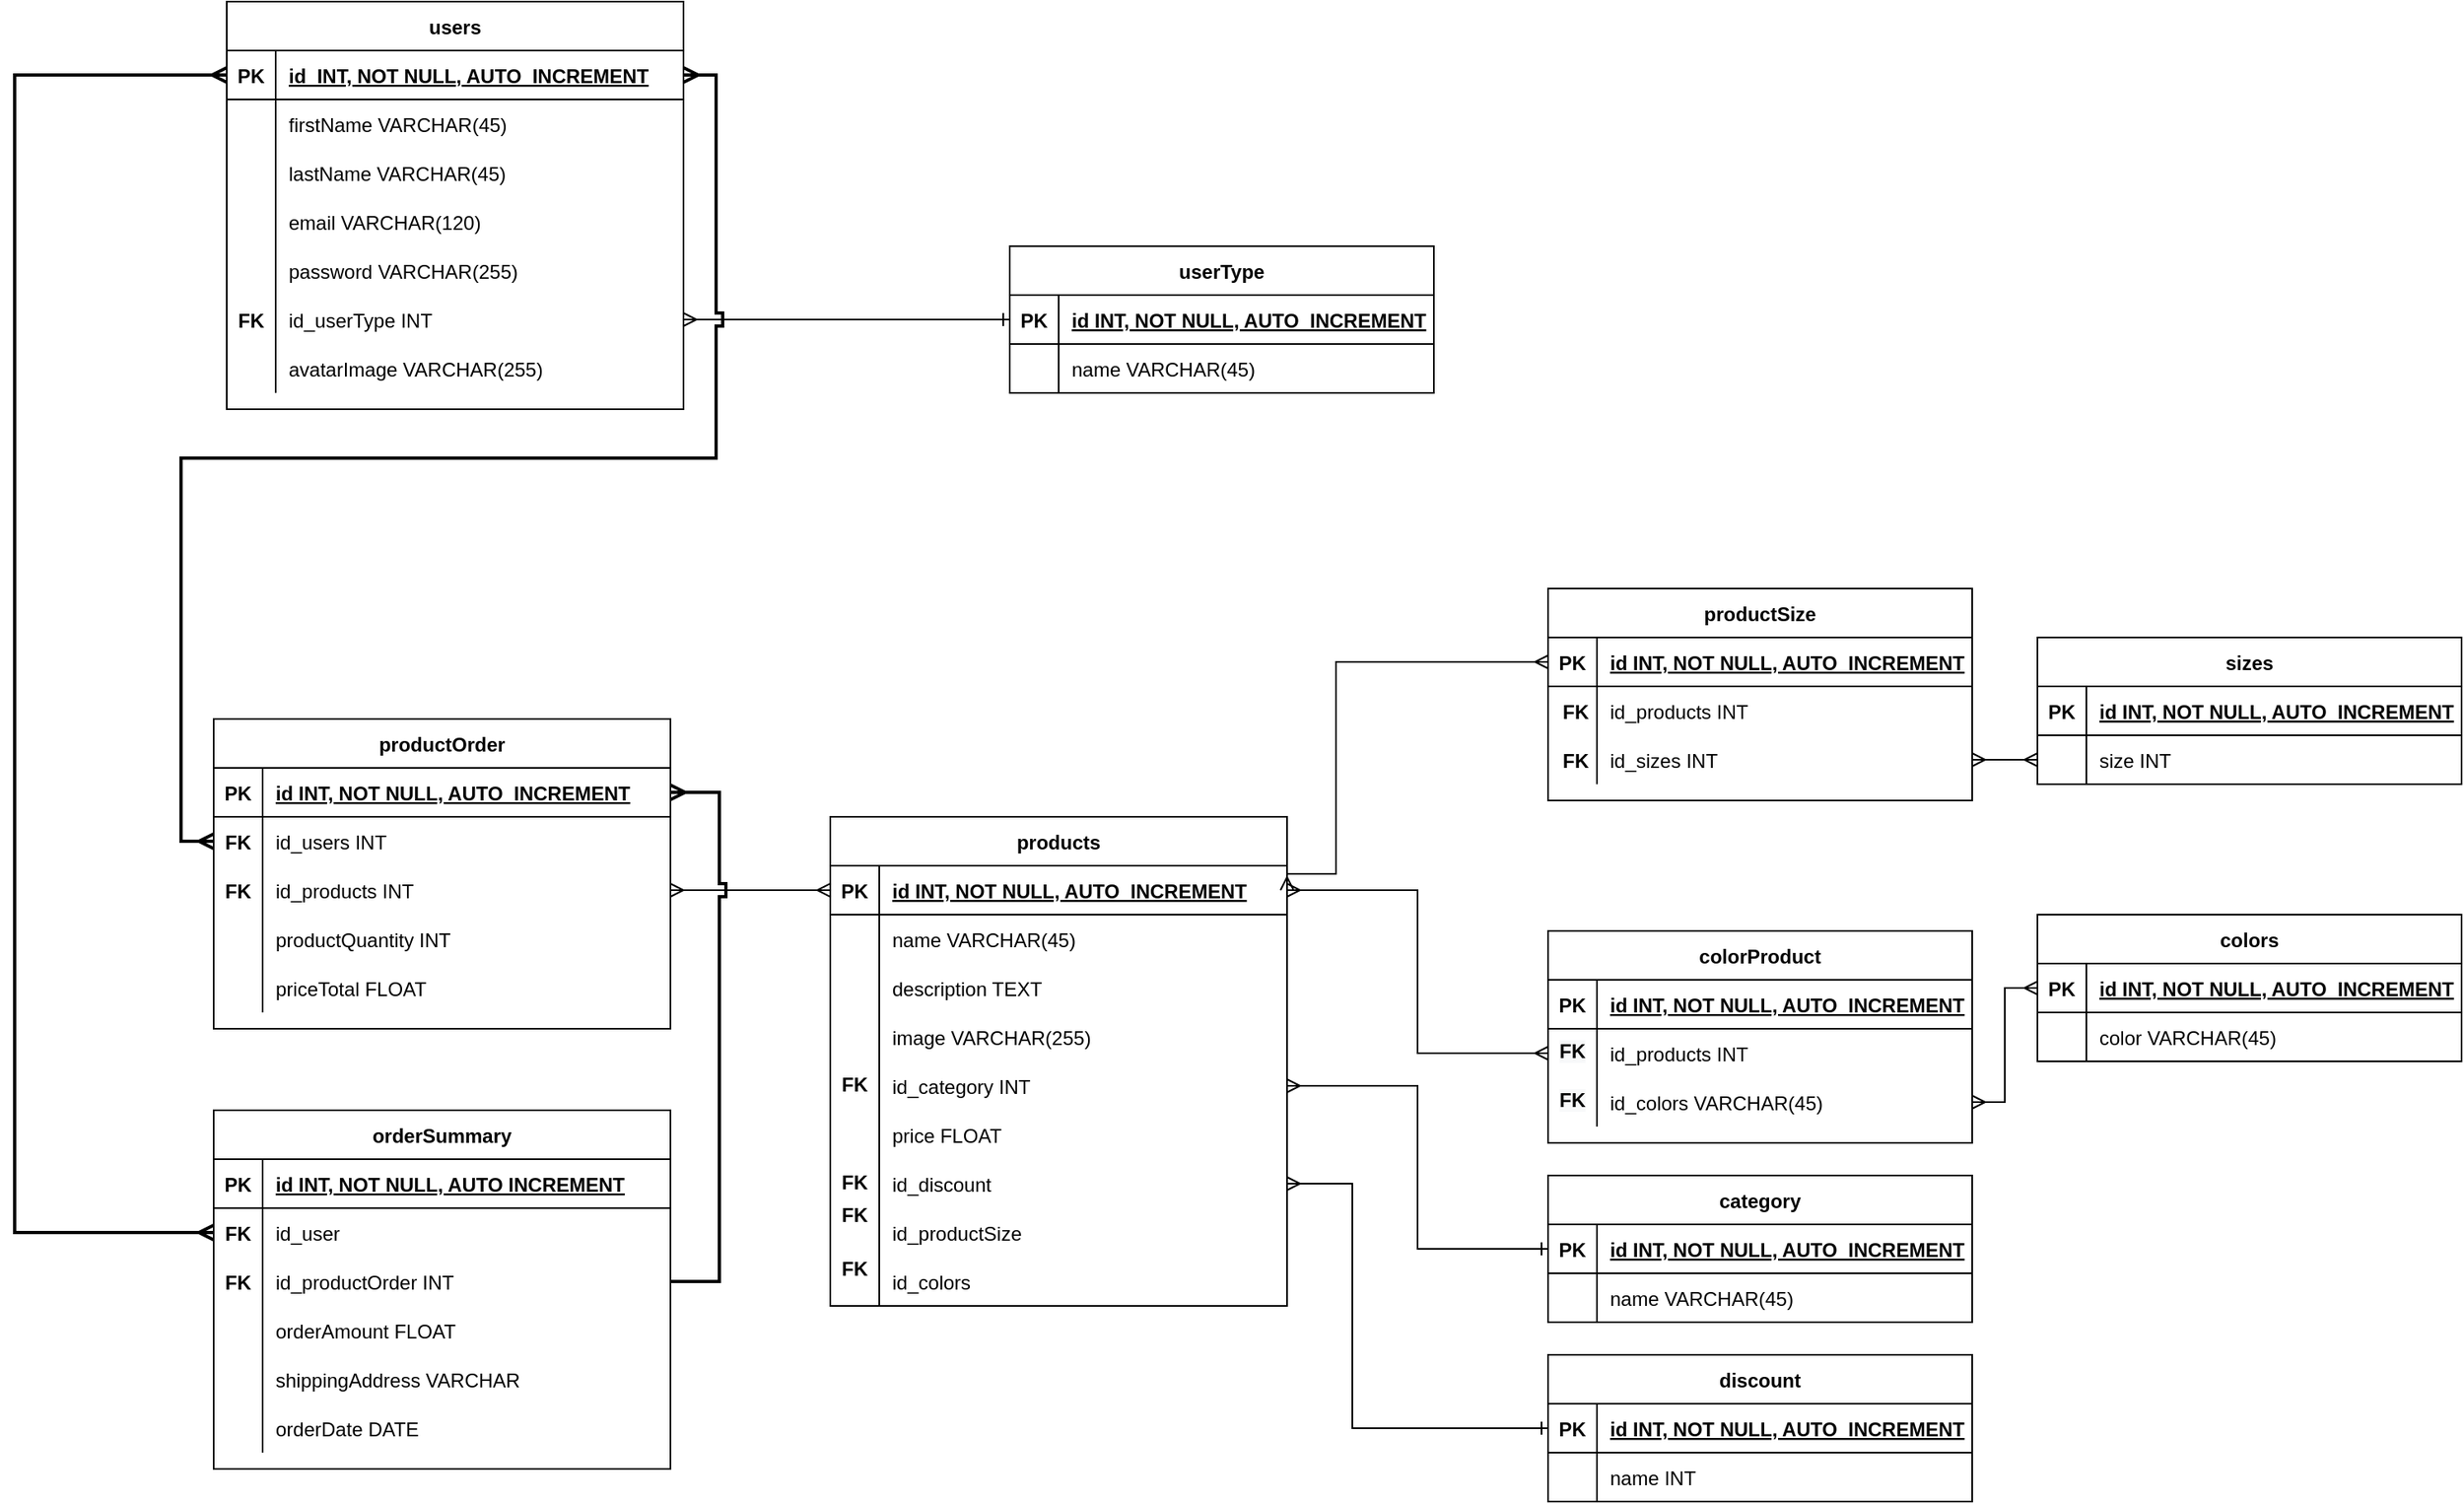 <mxfile version="15.5.4" type="device"><diagram id="cY7aXSb_5yQbTm3znese" name="Page-1"><mxGraphModel dx="1564" dy="942" grid="1" gridSize="10" guides="1" tooltips="1" connect="1" arrows="1" fold="1" page="1" pageScale="1" pageWidth="2336" pageHeight="1654" background="#ffffff" math="0" shadow="0"><root><mxCell id="0"/><mxCell id="1" parent="0"/><mxCell id="VhoHL5yCApYCJRiHl-I4-102" value="userType" style="shape=table;startSize=30;container=1;collapsible=1;childLayout=tableLayout;fixedRows=1;rowLines=0;fontStyle=1;align=center;resizeLast=1;" parent="1" vertex="1"><mxGeometry x="790" y="210" width="260" height="90" as="geometry"/></mxCell><mxCell id="VhoHL5yCApYCJRiHl-I4-103" value="" style="shape=partialRectangle;collapsible=0;dropTarget=0;pointerEvents=0;fillColor=none;top=0;left=0;bottom=1;right=0;points=[[0,0.5],[1,0.5]];portConstraint=eastwest;" parent="VhoHL5yCApYCJRiHl-I4-102" vertex="1"><mxGeometry y="30" width="260" height="30" as="geometry"/></mxCell><mxCell id="VhoHL5yCApYCJRiHl-I4-104" value="PK" style="shape=partialRectangle;connectable=0;fillColor=none;top=0;left=0;bottom=0;right=0;fontStyle=1;overflow=hidden;" parent="VhoHL5yCApYCJRiHl-I4-103" vertex="1"><mxGeometry width="30" height="30" as="geometry"><mxRectangle width="30" height="30" as="alternateBounds"/></mxGeometry></mxCell><mxCell id="VhoHL5yCApYCJRiHl-I4-105" value="id INT, NOT NULL, AUTO_INCREMENT" style="shape=partialRectangle;connectable=0;fillColor=none;top=0;left=0;bottom=0;right=0;align=left;spacingLeft=6;fontStyle=5;overflow=hidden;" parent="VhoHL5yCApYCJRiHl-I4-103" vertex="1"><mxGeometry x="30" width="230" height="30" as="geometry"><mxRectangle width="230" height="30" as="alternateBounds"/></mxGeometry></mxCell><mxCell id="VhoHL5yCApYCJRiHl-I4-106" value="" style="shape=partialRectangle;collapsible=0;dropTarget=0;pointerEvents=0;fillColor=none;top=0;left=0;bottom=0;right=0;points=[[0,0.5],[1,0.5]];portConstraint=eastwest;" parent="VhoHL5yCApYCJRiHl-I4-102" vertex="1"><mxGeometry y="60" width="260" height="30" as="geometry"/></mxCell><mxCell id="VhoHL5yCApYCJRiHl-I4-107" value="" style="shape=partialRectangle;connectable=0;fillColor=none;top=0;left=0;bottom=0;right=0;editable=1;overflow=hidden;" parent="VhoHL5yCApYCJRiHl-I4-106" vertex="1"><mxGeometry width="30" height="30" as="geometry"><mxRectangle width="30" height="30" as="alternateBounds"/></mxGeometry></mxCell><mxCell id="VhoHL5yCApYCJRiHl-I4-108" value="name VARCHAR(45)" style="shape=partialRectangle;connectable=0;fillColor=none;top=0;left=0;bottom=0;right=0;align=left;spacingLeft=6;overflow=hidden;" parent="VhoHL5yCApYCJRiHl-I4-106" vertex="1"><mxGeometry x="30" width="230" height="30" as="geometry"><mxRectangle width="230" height="30" as="alternateBounds"/></mxGeometry></mxCell><mxCell id="VhoHL5yCApYCJRiHl-I4-136" value="" style="group" parent="1" vertex="1" connectable="0"><mxGeometry x="310" y="60" width="280" height="250" as="geometry"/></mxCell><mxCell id="VhoHL5yCApYCJRiHl-I4-40" value="users" style="shape=table;startSize=30;container=1;collapsible=1;childLayout=tableLayout;fixedRows=1;rowLines=0;fontStyle=1;align=center;resizeLast=1;" parent="VhoHL5yCApYCJRiHl-I4-136" vertex="1"><mxGeometry width="280" height="250" as="geometry"/></mxCell><mxCell id="VhoHL5yCApYCJRiHl-I4-41" value="" style="shape=partialRectangle;collapsible=0;dropTarget=0;pointerEvents=0;fillColor=none;top=0;left=0;bottom=1;right=0;points=[[0,0.5],[1,0.5]];portConstraint=eastwest;" parent="VhoHL5yCApYCJRiHl-I4-40" vertex="1"><mxGeometry y="30" width="280" height="30" as="geometry"/></mxCell><mxCell id="VhoHL5yCApYCJRiHl-I4-42" value="PK" style="shape=partialRectangle;connectable=0;fillColor=none;top=0;left=0;bottom=0;right=0;fontStyle=1;overflow=hidden;" parent="VhoHL5yCApYCJRiHl-I4-41" vertex="1"><mxGeometry width="30" height="30" as="geometry"><mxRectangle width="30" height="30" as="alternateBounds"/></mxGeometry></mxCell><mxCell id="VhoHL5yCApYCJRiHl-I4-43" value="id_INT, NOT NULL, AUTO_INCREMENT" style="shape=partialRectangle;connectable=0;fillColor=none;top=0;left=0;bottom=0;right=0;align=left;spacingLeft=6;fontStyle=5;overflow=hidden;" parent="VhoHL5yCApYCJRiHl-I4-41" vertex="1"><mxGeometry x="30" width="250" height="30" as="geometry"><mxRectangle width="250" height="30" as="alternateBounds"/></mxGeometry></mxCell><mxCell id="VhoHL5yCApYCJRiHl-I4-44" value="" style="shape=partialRectangle;collapsible=0;dropTarget=0;pointerEvents=0;fillColor=none;top=0;left=0;bottom=0;right=0;points=[[0,0.5],[1,0.5]];portConstraint=eastwest;" parent="VhoHL5yCApYCJRiHl-I4-40" vertex="1"><mxGeometry y="60" width="280" height="30" as="geometry"/></mxCell><mxCell id="VhoHL5yCApYCJRiHl-I4-45" value="" style="shape=partialRectangle;connectable=0;fillColor=none;top=0;left=0;bottom=0;right=0;editable=1;overflow=hidden;" parent="VhoHL5yCApYCJRiHl-I4-44" vertex="1"><mxGeometry width="30" height="30" as="geometry"><mxRectangle width="30" height="30" as="alternateBounds"/></mxGeometry></mxCell><mxCell id="VhoHL5yCApYCJRiHl-I4-46" value="firstName VARCHAR(45)" style="shape=partialRectangle;connectable=0;fillColor=none;top=0;left=0;bottom=0;right=0;align=left;spacingLeft=6;overflow=hidden;" parent="VhoHL5yCApYCJRiHl-I4-44" vertex="1"><mxGeometry x="30" width="250" height="30" as="geometry"><mxRectangle width="250" height="30" as="alternateBounds"/></mxGeometry></mxCell><mxCell id="VhoHL5yCApYCJRiHl-I4-47" value="" style="shape=partialRectangle;collapsible=0;dropTarget=0;pointerEvents=0;fillColor=none;top=0;left=0;bottom=0;right=0;points=[[0,0.5],[1,0.5]];portConstraint=eastwest;" parent="VhoHL5yCApYCJRiHl-I4-40" vertex="1"><mxGeometry y="90" width="280" height="30" as="geometry"/></mxCell><mxCell id="VhoHL5yCApYCJRiHl-I4-48" value="" style="shape=partialRectangle;connectable=0;fillColor=none;top=0;left=0;bottom=0;right=0;editable=1;overflow=hidden;" parent="VhoHL5yCApYCJRiHl-I4-47" vertex="1"><mxGeometry width="30" height="30" as="geometry"><mxRectangle width="30" height="30" as="alternateBounds"/></mxGeometry></mxCell><mxCell id="VhoHL5yCApYCJRiHl-I4-49" value="lastName VARCHAR(45)" style="shape=partialRectangle;connectable=0;fillColor=none;top=0;left=0;bottom=0;right=0;align=left;spacingLeft=6;overflow=hidden;" parent="VhoHL5yCApYCJRiHl-I4-47" vertex="1"><mxGeometry x="30" width="250" height="30" as="geometry"><mxRectangle width="250" height="30" as="alternateBounds"/></mxGeometry></mxCell><mxCell id="VhoHL5yCApYCJRiHl-I4-50" value="" style="shape=partialRectangle;collapsible=0;dropTarget=0;pointerEvents=0;fillColor=none;top=0;left=0;bottom=0;right=0;points=[[0,0.5],[1,0.5]];portConstraint=eastwest;" parent="VhoHL5yCApYCJRiHl-I4-40" vertex="1"><mxGeometry y="120" width="280" height="30" as="geometry"/></mxCell><mxCell id="VhoHL5yCApYCJRiHl-I4-51" value="" style="shape=partialRectangle;connectable=0;fillColor=none;top=0;left=0;bottom=0;right=0;editable=1;overflow=hidden;" parent="VhoHL5yCApYCJRiHl-I4-50" vertex="1"><mxGeometry width="30" height="30" as="geometry"><mxRectangle width="30" height="30" as="alternateBounds"/></mxGeometry></mxCell><mxCell id="VhoHL5yCApYCJRiHl-I4-52" value="email VARCHAR(120)" style="shape=partialRectangle;connectable=0;fillColor=none;top=0;left=0;bottom=0;right=0;align=left;spacingLeft=6;overflow=hidden;" parent="VhoHL5yCApYCJRiHl-I4-50" vertex="1"><mxGeometry x="30" width="250" height="30" as="geometry"><mxRectangle width="250" height="30" as="alternateBounds"/></mxGeometry></mxCell><mxCell id="VhoHL5yCApYCJRiHl-I4-53" value="" style="shape=partialRectangle;collapsible=0;dropTarget=0;pointerEvents=0;fillColor=none;top=0;left=0;bottom=0;right=0;points=[[0,0.5],[1,0.5]];portConstraint=eastwest;" parent="VhoHL5yCApYCJRiHl-I4-40" vertex="1"><mxGeometry y="150" width="280" height="30" as="geometry"/></mxCell><mxCell id="VhoHL5yCApYCJRiHl-I4-54" value="" style="shape=partialRectangle;connectable=0;fillColor=none;top=0;left=0;bottom=0;right=0;editable=1;overflow=hidden;" parent="VhoHL5yCApYCJRiHl-I4-53" vertex="1"><mxGeometry width="30" height="30" as="geometry"><mxRectangle width="30" height="30" as="alternateBounds"/></mxGeometry></mxCell><mxCell id="VhoHL5yCApYCJRiHl-I4-55" value="password VARCHAR(255)" style="shape=partialRectangle;connectable=0;fillColor=none;top=0;left=0;bottom=0;right=0;align=left;spacingLeft=6;overflow=hidden;" parent="VhoHL5yCApYCJRiHl-I4-53" vertex="1"><mxGeometry x="30" width="250" height="30" as="geometry"><mxRectangle width="250" height="30" as="alternateBounds"/></mxGeometry></mxCell><mxCell id="VhoHL5yCApYCJRiHl-I4-72" value="" style="shape=partialRectangle;collapsible=0;dropTarget=0;pointerEvents=0;fillColor=none;top=0;left=0;bottom=0;right=0;points=[[0,0.5],[1,0.5]];portConstraint=eastwest;" parent="VhoHL5yCApYCJRiHl-I4-40" vertex="1"><mxGeometry y="180" width="280" height="30" as="geometry"/></mxCell><mxCell id="VhoHL5yCApYCJRiHl-I4-73" value="" style="shape=partialRectangle;connectable=0;fillColor=none;top=0;left=0;bottom=0;right=0;editable=1;overflow=hidden;" parent="VhoHL5yCApYCJRiHl-I4-72" vertex="1"><mxGeometry width="30" height="30" as="geometry"><mxRectangle width="30" height="30" as="alternateBounds"/></mxGeometry></mxCell><mxCell id="VhoHL5yCApYCJRiHl-I4-74" value="id_userType INT" style="shape=partialRectangle;connectable=0;fillColor=none;top=0;left=0;bottom=0;right=0;align=left;spacingLeft=6;overflow=hidden;" parent="VhoHL5yCApYCJRiHl-I4-72" vertex="1"><mxGeometry x="30" width="250" height="30" as="geometry"><mxRectangle width="250" height="30" as="alternateBounds"/></mxGeometry></mxCell><mxCell id="VhoHL5yCApYCJRiHl-I4-75" value="" style="shape=partialRectangle;collapsible=0;dropTarget=0;pointerEvents=0;fillColor=none;top=0;left=0;bottom=0;right=0;points=[[0,0.5],[1,0.5]];portConstraint=eastwest;" parent="VhoHL5yCApYCJRiHl-I4-40" vertex="1"><mxGeometry y="210" width="280" height="30" as="geometry"/></mxCell><mxCell id="VhoHL5yCApYCJRiHl-I4-76" value="" style="shape=partialRectangle;connectable=0;fillColor=none;top=0;left=0;bottom=0;right=0;editable=1;overflow=hidden;" parent="VhoHL5yCApYCJRiHl-I4-75" vertex="1"><mxGeometry width="30" height="30" as="geometry"><mxRectangle width="30" height="30" as="alternateBounds"/></mxGeometry></mxCell><mxCell id="VhoHL5yCApYCJRiHl-I4-77" value="avatarImage VARCHAR(255)" style="shape=partialRectangle;connectable=0;fillColor=none;top=0;left=0;bottom=0;right=0;align=left;spacingLeft=6;overflow=hidden;" parent="VhoHL5yCApYCJRiHl-I4-75" vertex="1"><mxGeometry x="30" width="250" height="30" as="geometry"><mxRectangle width="250" height="30" as="alternateBounds"/></mxGeometry></mxCell><mxCell id="VhoHL5yCApYCJRiHl-I4-78" value="FK" style="shape=partialRectangle;connectable=0;fillColor=none;top=0;left=0;bottom=0;right=0;fontStyle=1;overflow=hidden;" parent="VhoHL5yCApYCJRiHl-I4-136" vertex="1"><mxGeometry y="180" width="30" height="30" as="geometry"/></mxCell><mxCell id="VhoHL5yCApYCJRiHl-I4-137" style="edgeStyle=orthogonalEdgeStyle;rounded=0;orthogonalLoop=1;jettySize=auto;html=1;exitX=1;exitY=0.5;exitDx=0;exitDy=0;entryX=0;entryY=0.5;entryDx=0;entryDy=0;startArrow=ERmany;startFill=0;endArrow=ERone;endFill=0;" parent="1" source="VhoHL5yCApYCJRiHl-I4-72" target="VhoHL5yCApYCJRiHl-I4-103" edge="1"><mxGeometry relative="1" as="geometry"/></mxCell><mxCell id="80uy1ANE6mYMg-w8ug7r-9" value="colors" style="shape=table;startSize=30;container=1;collapsible=1;childLayout=tableLayout;fixedRows=1;rowLines=0;fontStyle=1;align=center;resizeLast=1;" parent="1" vertex="1"><mxGeometry x="1420" y="620" width="260" height="90" as="geometry"/></mxCell><mxCell id="80uy1ANE6mYMg-w8ug7r-10" value="" style="shape=partialRectangle;collapsible=0;dropTarget=0;pointerEvents=0;fillColor=none;top=0;left=0;bottom=1;right=0;points=[[0,0.5],[1,0.5]];portConstraint=eastwest;" parent="80uy1ANE6mYMg-w8ug7r-9" vertex="1"><mxGeometry y="30" width="260" height="30" as="geometry"/></mxCell><mxCell id="80uy1ANE6mYMg-w8ug7r-11" value="PK" style="shape=partialRectangle;connectable=0;fillColor=none;top=0;left=0;bottom=0;right=0;fontStyle=1;overflow=hidden;" parent="80uy1ANE6mYMg-w8ug7r-10" vertex="1"><mxGeometry width="30" height="30" as="geometry"><mxRectangle width="30" height="30" as="alternateBounds"/></mxGeometry></mxCell><mxCell id="80uy1ANE6mYMg-w8ug7r-12" value="id INT, NOT NULL, AUTO_INCREMENT" style="shape=partialRectangle;connectable=0;fillColor=none;top=0;left=0;bottom=0;right=0;align=left;spacingLeft=6;fontStyle=5;overflow=hidden;" parent="80uy1ANE6mYMg-w8ug7r-10" vertex="1"><mxGeometry x="30" width="230" height="30" as="geometry"><mxRectangle width="230" height="30" as="alternateBounds"/></mxGeometry></mxCell><mxCell id="80uy1ANE6mYMg-w8ug7r-13" value="" style="shape=partialRectangle;collapsible=0;dropTarget=0;pointerEvents=0;fillColor=none;top=0;left=0;bottom=0;right=0;points=[[0,0.5],[1,0.5]];portConstraint=eastwest;" parent="80uy1ANE6mYMg-w8ug7r-9" vertex="1"><mxGeometry y="60" width="260" height="30" as="geometry"/></mxCell><mxCell id="80uy1ANE6mYMg-w8ug7r-14" value="" style="shape=partialRectangle;connectable=0;fillColor=none;top=0;left=0;bottom=0;right=0;editable=1;overflow=hidden;" parent="80uy1ANE6mYMg-w8ug7r-13" vertex="1"><mxGeometry width="30" height="30" as="geometry"><mxRectangle width="30" height="30" as="alternateBounds"/></mxGeometry></mxCell><mxCell id="80uy1ANE6mYMg-w8ug7r-15" value="color VARCHAR(45)" style="shape=partialRectangle;connectable=0;fillColor=none;top=0;left=0;bottom=0;right=0;align=left;spacingLeft=6;overflow=hidden;" parent="80uy1ANE6mYMg-w8ug7r-13" vertex="1"><mxGeometry x="30" width="230" height="30" as="geometry"><mxRectangle width="230" height="30" as="alternateBounds"/></mxGeometry></mxCell><mxCell id="80uy1ANE6mYMg-w8ug7r-21" style="edgeStyle=orthogonalEdgeStyle;rounded=0;orthogonalLoop=1;jettySize=auto;html=1;exitX=1;exitY=0.5;exitDx=0;exitDy=0;entryX=0;entryY=0.5;entryDx=0;entryDy=0;startArrow=ERmany;startFill=0;endArrow=ERmany;endFill=0;" parent="1" source="VhoHL5yCApYCJRiHl-I4-80" target="80uy1ANE6mYMg-w8ug7r-5" edge="1"><mxGeometry relative="1" as="geometry"/></mxCell><mxCell id="80uy1ANE6mYMg-w8ug7r-42" value="sizes" style="shape=table;startSize=30;container=1;collapsible=1;childLayout=tableLayout;fixedRows=1;rowLines=0;fontStyle=1;align=center;resizeLast=1;" parent="1" vertex="1"><mxGeometry x="1420" y="450" width="260" height="90" as="geometry"/></mxCell><mxCell id="80uy1ANE6mYMg-w8ug7r-43" value="" style="shape=partialRectangle;collapsible=0;dropTarget=0;pointerEvents=0;fillColor=none;top=0;left=0;bottom=1;right=0;points=[[0,0.5],[1,0.5]];portConstraint=eastwest;" parent="80uy1ANE6mYMg-w8ug7r-42" vertex="1"><mxGeometry y="30" width="260" height="30" as="geometry"/></mxCell><mxCell id="80uy1ANE6mYMg-w8ug7r-44" value="PK" style="shape=partialRectangle;connectable=0;fillColor=none;top=0;left=0;bottom=0;right=0;fontStyle=1;overflow=hidden;" parent="80uy1ANE6mYMg-w8ug7r-43" vertex="1"><mxGeometry width="30" height="30" as="geometry"><mxRectangle width="30" height="30" as="alternateBounds"/></mxGeometry></mxCell><mxCell id="80uy1ANE6mYMg-w8ug7r-45" value="id INT, NOT NULL, AUTO_INCREMENT" style="shape=partialRectangle;connectable=0;fillColor=none;top=0;left=0;bottom=0;right=0;align=left;spacingLeft=6;fontStyle=5;overflow=hidden;" parent="80uy1ANE6mYMg-w8ug7r-43" vertex="1"><mxGeometry x="30" width="230" height="30" as="geometry"><mxRectangle width="230" height="30" as="alternateBounds"/></mxGeometry></mxCell><mxCell id="80uy1ANE6mYMg-w8ug7r-46" value="" style="shape=partialRectangle;collapsible=0;dropTarget=0;pointerEvents=0;fillColor=none;top=0;left=0;bottom=0;right=0;points=[[0,0.5],[1,0.5]];portConstraint=eastwest;" parent="80uy1ANE6mYMg-w8ug7r-42" vertex="1"><mxGeometry y="60" width="260" height="30" as="geometry"/></mxCell><mxCell id="80uy1ANE6mYMg-w8ug7r-47" value="" style="shape=partialRectangle;connectable=0;fillColor=none;top=0;left=0;bottom=0;right=0;editable=1;overflow=hidden;" parent="80uy1ANE6mYMg-w8ug7r-46" vertex="1"><mxGeometry width="30" height="30" as="geometry"><mxRectangle width="30" height="30" as="alternateBounds"/></mxGeometry></mxCell><mxCell id="80uy1ANE6mYMg-w8ug7r-48" value="size INT" style="shape=partialRectangle;connectable=0;fillColor=none;top=0;left=0;bottom=0;right=0;align=left;spacingLeft=6;overflow=hidden;" parent="80uy1ANE6mYMg-w8ug7r-46" vertex="1"><mxGeometry x="30" width="230" height="30" as="geometry"><mxRectangle width="230" height="30" as="alternateBounds"/></mxGeometry></mxCell><mxCell id="80uy1ANE6mYMg-w8ug7r-49" style="edgeStyle=orthogonalEdgeStyle;rounded=0;orthogonalLoop=1;jettySize=auto;html=1;entryX=0;entryY=0.5;entryDx=0;entryDy=0;startArrow=ERmany;startFill=0;endArrow=ERmany;endFill=0;exitX=1;exitY=0.5;exitDx=0;exitDy=0;jumpStyle=none;" parent="1" source="VhoHL5yCApYCJRiHl-I4-80" target="80uy1ANE6mYMg-w8ug7r-33" edge="1"><mxGeometry relative="1" as="geometry"><mxPoint x="940" y="705" as="sourcePoint"/><Array as="points"><mxPoint x="990" y="595"/><mxPoint x="990" y="465"/></Array></mxGeometry></mxCell><mxCell id="80uy1ANE6mYMg-w8ug7r-54" style="edgeStyle=orthogonalEdgeStyle;rounded=0;orthogonalLoop=1;jettySize=auto;html=1;exitX=0;exitY=0.5;exitDx=0;exitDy=0;startArrow=ERmany;startFill=0;endArrow=ERmany;endFill=0;" parent="1" source="80uy1ANE6mYMg-w8ug7r-10" target="80uy1ANE6mYMg-w8ug7r-50" edge="1"><mxGeometry relative="1" as="geometry"><mxPoint x="250" y="905" as="targetPoint"/></mxGeometry></mxCell><mxCell id="80uy1ANE6mYMg-w8ug7r-59" style="edgeStyle=orthogonalEdgeStyle;rounded=0;orthogonalLoop=1;jettySize=auto;html=1;exitX=0;exitY=0.5;exitDx=0;exitDy=0;startArrow=ERmany;startFill=0;endArrow=ERmany;endFill=0;" parent="1" source="80uy1ANE6mYMg-w8ug7r-46" target="80uy1ANE6mYMg-w8ug7r-55" edge="1"><mxGeometry relative="1" as="geometry"/></mxCell><mxCell id="80uy1ANE6mYMg-w8ug7r-60" style="edgeStyle=orthogonalEdgeStyle;rounded=0;orthogonalLoop=1;jettySize=auto;html=1;exitX=1;exitY=0.5;exitDx=0;exitDy=0;startArrow=ERmany;startFill=0;endArrow=ERmany;endFill=0;entryX=0;entryY=0.5;entryDx=0;entryDy=0;jumpStyle=sharp;strokeWidth=2;" parent="1" source="VhoHL5yCApYCJRiHl-I4-41" target="VhoHL5yCApYCJRiHl-I4-236" edge="1"><mxGeometry relative="1" as="geometry"/></mxCell><mxCell id="80uy1ANE6mYMg-w8ug7r-61" style="edgeStyle=orthogonalEdgeStyle;rounded=0;orthogonalLoop=1;jettySize=auto;html=1;exitX=1;exitY=0.5;exitDx=0;exitDy=0;entryX=0;entryY=0.5;entryDx=0;entryDy=0;startArrow=ERmany;startFill=0;endArrow=ERmany;endFill=0;" parent="1" source="VhoHL5yCApYCJRiHl-I4-239" target="VhoHL5yCApYCJRiHl-I4-80" edge="1"><mxGeometry relative="1" as="geometry"/></mxCell><mxCell id="80uy1ANE6mYMg-w8ug7r-22" value="" style="group" parent="1" vertex="1" connectable="0"><mxGeometry x="1120" y="720" width="270" height="260" as="geometry"/></mxCell><mxCell id="VhoHL5yCApYCJRiHl-I4-127" value="discount" style="shape=table;startSize=30;container=1;collapsible=1;childLayout=tableLayout;fixedRows=1;rowLines=0;fontStyle=1;align=center;resizeLast=1;" parent="80uy1ANE6mYMg-w8ug7r-22" vertex="1"><mxGeometry y="170" width="260" height="90" as="geometry"/></mxCell><mxCell id="VhoHL5yCApYCJRiHl-I4-128" value="" style="shape=partialRectangle;collapsible=0;dropTarget=0;pointerEvents=0;fillColor=none;top=0;left=0;bottom=1;right=0;points=[[0,0.5],[1,0.5]];portConstraint=eastwest;" parent="VhoHL5yCApYCJRiHl-I4-127" vertex="1"><mxGeometry y="30" width="260" height="30" as="geometry"/></mxCell><mxCell id="VhoHL5yCApYCJRiHl-I4-129" value="PK" style="shape=partialRectangle;connectable=0;fillColor=none;top=0;left=0;bottom=0;right=0;fontStyle=1;overflow=hidden;" parent="VhoHL5yCApYCJRiHl-I4-128" vertex="1"><mxGeometry width="30" height="30" as="geometry"><mxRectangle width="30" height="30" as="alternateBounds"/></mxGeometry></mxCell><mxCell id="VhoHL5yCApYCJRiHl-I4-130" value="id INT, NOT NULL, AUTO_INCREMENT" style="shape=partialRectangle;connectable=0;fillColor=none;top=0;left=0;bottom=0;right=0;align=left;spacingLeft=6;fontStyle=5;overflow=hidden;" parent="VhoHL5yCApYCJRiHl-I4-128" vertex="1"><mxGeometry x="30" width="230" height="30" as="geometry"><mxRectangle width="230" height="30" as="alternateBounds"/></mxGeometry></mxCell><mxCell id="VhoHL5yCApYCJRiHl-I4-131" value="" style="shape=partialRectangle;collapsible=0;dropTarget=0;pointerEvents=0;fillColor=none;top=0;left=0;bottom=0;right=0;points=[[0,0.5],[1,0.5]];portConstraint=eastwest;" parent="VhoHL5yCApYCJRiHl-I4-127" vertex="1"><mxGeometry y="60" width="260" height="30" as="geometry"/></mxCell><mxCell id="VhoHL5yCApYCJRiHl-I4-132" value="" style="shape=partialRectangle;connectable=0;fillColor=none;top=0;left=0;bottom=0;right=0;editable=1;overflow=hidden;" parent="VhoHL5yCApYCJRiHl-I4-131" vertex="1"><mxGeometry width="30" height="30" as="geometry"><mxRectangle width="30" height="30" as="alternateBounds"/></mxGeometry></mxCell><mxCell id="VhoHL5yCApYCJRiHl-I4-133" value="name INT" style="shape=partialRectangle;connectable=0;fillColor=none;top=0;left=0;bottom=0;right=0;align=left;spacingLeft=6;overflow=hidden;" parent="VhoHL5yCApYCJRiHl-I4-131" vertex="1"><mxGeometry x="30" width="230" height="30" as="geometry"><mxRectangle width="230" height="30" as="alternateBounds"/></mxGeometry></mxCell><mxCell id="VhoHL5yCApYCJRiHl-I4-146" style="edgeStyle=orthogonalEdgeStyle;rounded=0;orthogonalLoop=1;jettySize=auto;html=1;exitX=1;exitY=0.5;exitDx=0;exitDy=0;entryX=0;entryY=0.5;entryDx=0;entryDy=0;startArrow=ERmany;startFill=0;endArrow=ERone;endFill=0;" parent="1" source="VhoHL5yCApYCJRiHl-I4-124" target="VhoHL5yCApYCJRiHl-I4-127" edge="1"><mxGeometry x="910" y="1300" as="geometry"><Array as="points"><mxPoint x="1000" y="785"/><mxPoint x="1000" y="935"/></Array></mxGeometry></mxCell><mxCell id="VhoHL5yCApYCJRiHl-I4-145" style="edgeStyle=orthogonalEdgeStyle;rounded=0;orthogonalLoop=1;jettySize=auto;html=1;exitX=1;exitY=0.5;exitDx=0;exitDy=0;entryX=0;entryY=0.5;entryDx=0;entryDy=0;startArrow=ERmany;startFill=0;endArrow=ERone;endFill=0;" parent="1" source="VhoHL5yCApYCJRiHl-I4-92" target="VhoHL5yCApYCJRiHl-I4-139" edge="1"><mxGeometry x="910" y="1300" as="geometry"/></mxCell><mxCell id="VhoHL5yCApYCJRiHl-I4-138" value="category" style="shape=table;startSize=30;container=1;collapsible=1;childLayout=tableLayout;fixedRows=1;rowLines=0;fontStyle=1;align=center;resizeLast=1;" parent="1" vertex="1"><mxGeometry x="1120" y="780" width="260" height="90" as="geometry"/></mxCell><mxCell id="VhoHL5yCApYCJRiHl-I4-139" value="" style="shape=partialRectangle;collapsible=0;dropTarget=0;pointerEvents=0;fillColor=none;top=0;left=0;bottom=1;right=0;points=[[0,0.5],[1,0.5]];portConstraint=eastwest;" parent="VhoHL5yCApYCJRiHl-I4-138" vertex="1"><mxGeometry y="30" width="260" height="30" as="geometry"/></mxCell><mxCell id="VhoHL5yCApYCJRiHl-I4-140" value="PK" style="shape=partialRectangle;connectable=0;fillColor=none;top=0;left=0;bottom=0;right=0;fontStyle=1;overflow=hidden;" parent="VhoHL5yCApYCJRiHl-I4-139" vertex="1"><mxGeometry width="30" height="30" as="geometry"><mxRectangle width="30" height="30" as="alternateBounds"/></mxGeometry></mxCell><mxCell id="VhoHL5yCApYCJRiHl-I4-141" value="id INT, NOT NULL, AUTO_INCREMENT" style="shape=partialRectangle;connectable=0;fillColor=none;top=0;left=0;bottom=0;right=0;align=left;spacingLeft=6;fontStyle=5;overflow=hidden;" parent="VhoHL5yCApYCJRiHl-I4-139" vertex="1"><mxGeometry x="30" width="230" height="30" as="geometry"><mxRectangle width="230" height="30" as="alternateBounds"/></mxGeometry></mxCell><mxCell id="VhoHL5yCApYCJRiHl-I4-142" value="" style="shape=partialRectangle;collapsible=0;dropTarget=0;pointerEvents=0;fillColor=none;top=0;left=0;bottom=0;right=0;points=[[0,0.5],[1,0.5]];portConstraint=eastwest;" parent="VhoHL5yCApYCJRiHl-I4-138" vertex="1"><mxGeometry y="60" width="260" height="30" as="geometry"/></mxCell><mxCell id="VhoHL5yCApYCJRiHl-I4-143" value="" style="shape=partialRectangle;connectable=0;fillColor=none;top=0;left=0;bottom=0;right=0;editable=1;overflow=hidden;" parent="VhoHL5yCApYCJRiHl-I4-142" vertex="1"><mxGeometry width="30" height="30" as="geometry"><mxRectangle width="30" height="30" as="alternateBounds"/></mxGeometry></mxCell><mxCell id="VhoHL5yCApYCJRiHl-I4-144" value="name VARCHAR(45)" style="shape=partialRectangle;connectable=0;fillColor=none;top=0;left=0;bottom=0;right=0;align=left;spacingLeft=6;overflow=hidden;" parent="VhoHL5yCApYCJRiHl-I4-142" vertex="1"><mxGeometry x="30" width="230" height="30" as="geometry"><mxRectangle width="230" height="30" as="alternateBounds"/></mxGeometry></mxCell><mxCell id="pirvJurNe7gr7GVROgaf-6" value="" style="group" parent="1" vertex="1" connectable="0"><mxGeometry x="1120" y="630" width="260" height="130" as="geometry"/></mxCell><mxCell id="pirvJurNe7gr7GVROgaf-1" value="&lt;span style=&quot;color: rgb(0 , 0 , 0) ; font-family: &amp;#34;helvetica&amp;#34; ; font-size: 12px ; font-style: normal ; font-weight: 700 ; letter-spacing: normal ; text-indent: 0px ; text-transform: none ; word-spacing: 0px ; background-color: rgb(248 , 249 , 250) ; display: inline ; float: none&quot;&gt;FK&lt;/span&gt;" style="text;whiteSpace=wrap;html=1;align=center;" parent="pirvJurNe7gr7GVROgaf-6" vertex="1"><mxGeometry y="60" width="30" height="30" as="geometry"/></mxCell><mxCell id="pirvJurNe7gr7GVROgaf-5" value="" style="group" parent="pirvJurNe7gr7GVROgaf-6" vertex="1" connectable="0"><mxGeometry width="260" height="130" as="geometry"/></mxCell><mxCell id="80uy1ANE6mYMg-w8ug7r-1" value="colorProduct" style="shape=table;startSize=30;container=1;collapsible=1;childLayout=tableLayout;fixedRows=1;rowLines=0;fontStyle=1;align=center;resizeLast=1;" parent="pirvJurNe7gr7GVROgaf-5" vertex="1"><mxGeometry width="260" height="130" as="geometry"/></mxCell><mxCell id="80uy1ANE6mYMg-w8ug7r-2" value="" style="shape=partialRectangle;collapsible=0;dropTarget=0;pointerEvents=0;fillColor=none;top=0;left=0;bottom=1;right=0;points=[[0,0.5],[1,0.5]];portConstraint=eastwest;" parent="80uy1ANE6mYMg-w8ug7r-1" vertex="1"><mxGeometry y="30" width="260" height="30" as="geometry"/></mxCell><mxCell id="80uy1ANE6mYMg-w8ug7r-3" value="PK" style="shape=partialRectangle;connectable=0;fillColor=none;top=0;left=0;bottom=0;right=0;fontStyle=1;overflow=hidden;" parent="80uy1ANE6mYMg-w8ug7r-2" vertex="1"><mxGeometry width="30" height="30" as="geometry"><mxRectangle width="30" height="30" as="alternateBounds"/></mxGeometry></mxCell><mxCell id="80uy1ANE6mYMg-w8ug7r-4" value="id INT, NOT NULL, AUTO_INCREMENT" style="shape=partialRectangle;connectable=0;fillColor=none;top=0;left=0;bottom=0;right=0;align=left;spacingLeft=6;fontStyle=5;overflow=hidden;" parent="80uy1ANE6mYMg-w8ug7r-2" vertex="1"><mxGeometry x="30" width="230" height="30" as="geometry"><mxRectangle width="230" height="30" as="alternateBounds"/></mxGeometry></mxCell><mxCell id="80uy1ANE6mYMg-w8ug7r-5" value="" style="shape=partialRectangle;collapsible=0;dropTarget=0;pointerEvents=0;fillColor=none;top=0;left=0;bottom=0;right=0;points=[[0,0.5],[1,0.5]];portConstraint=eastwest;" parent="80uy1ANE6mYMg-w8ug7r-1" vertex="1"><mxGeometry y="60" width="260" height="30" as="geometry"/></mxCell><mxCell id="80uy1ANE6mYMg-w8ug7r-6" value="" style="shape=partialRectangle;connectable=0;fillColor=none;top=0;left=0;bottom=0;right=0;editable=1;overflow=hidden;" parent="80uy1ANE6mYMg-w8ug7r-5" vertex="1"><mxGeometry width="30" height="30" as="geometry"><mxRectangle width="30" height="30" as="alternateBounds"/></mxGeometry></mxCell><mxCell id="80uy1ANE6mYMg-w8ug7r-7" value="id_products INT" style="shape=partialRectangle;connectable=0;fillColor=none;top=0;left=0;bottom=0;right=0;align=left;spacingLeft=6;overflow=hidden;" parent="80uy1ANE6mYMg-w8ug7r-5" vertex="1"><mxGeometry x="30" width="230" height="30" as="geometry"><mxRectangle width="230" height="30" as="alternateBounds"/></mxGeometry></mxCell><mxCell id="80uy1ANE6mYMg-w8ug7r-50" value="" style="shape=partialRectangle;collapsible=0;dropTarget=0;pointerEvents=0;fillColor=none;top=0;left=0;bottom=0;right=0;points=[[0,0.5],[1,0.5]];portConstraint=eastwest;" parent="80uy1ANE6mYMg-w8ug7r-1" vertex="1"><mxGeometry y="90" width="260" height="30" as="geometry"/></mxCell><mxCell id="80uy1ANE6mYMg-w8ug7r-51" value="" style="shape=partialRectangle;connectable=0;fillColor=none;top=0;left=0;bottom=0;right=0;editable=1;overflow=hidden;" parent="80uy1ANE6mYMg-w8ug7r-50" vertex="1"><mxGeometry width="30" height="30" as="geometry"><mxRectangle width="30" height="30" as="alternateBounds"/></mxGeometry></mxCell><mxCell id="80uy1ANE6mYMg-w8ug7r-52" value="id_colors VARCHAR(45)" style="shape=partialRectangle;connectable=0;fillColor=none;top=0;left=0;bottom=0;right=0;align=left;spacingLeft=6;overflow=hidden;" parent="80uy1ANE6mYMg-w8ug7r-50" vertex="1"><mxGeometry x="30" width="230" height="30" as="geometry"><mxRectangle width="230" height="30" as="alternateBounds"/></mxGeometry></mxCell><mxCell id="pirvJurNe7gr7GVROgaf-2" value="&lt;span style=&quot;color: rgb(0 , 0 , 0) ; font-family: &amp;#34;helvetica&amp;#34; ; font-size: 12px ; font-style: normal ; font-weight: 700 ; letter-spacing: normal ; text-indent: 0px ; text-transform: none ; word-spacing: 0px ; background-color: rgb(248 , 249 , 250) ; display: inline ; float: none&quot;&gt;FK&lt;/span&gt;" style="text;whiteSpace=wrap;html=1;align=center;" parent="pirvJurNe7gr7GVROgaf-5" vertex="1"><mxGeometry y="90" width="30" height="30" as="geometry"/></mxCell><mxCell id="pirvJurNe7gr7GVROgaf-7" value="" style="group" parent="1" vertex="1" connectable="0"><mxGeometry x="1120" y="420" width="260" height="130" as="geometry"/></mxCell><mxCell id="80uy1ANE6mYMg-w8ug7r-32" value="productSize" style="shape=table;startSize=30;container=1;collapsible=1;childLayout=tableLayout;fixedRows=1;rowLines=0;fontStyle=1;align=center;resizeLast=1;" parent="pirvJurNe7gr7GVROgaf-7" vertex="1"><mxGeometry width="260" height="130" as="geometry"/></mxCell><mxCell id="80uy1ANE6mYMg-w8ug7r-33" value="" style="shape=partialRectangle;collapsible=0;dropTarget=0;pointerEvents=0;fillColor=none;top=0;left=0;bottom=1;right=0;points=[[0,0.5],[1,0.5]];portConstraint=eastwest;" parent="80uy1ANE6mYMg-w8ug7r-32" vertex="1"><mxGeometry y="30" width="260" height="30" as="geometry"/></mxCell><mxCell id="80uy1ANE6mYMg-w8ug7r-34" value="PK" style="shape=partialRectangle;connectable=0;fillColor=none;top=0;left=0;bottom=0;right=0;fontStyle=1;overflow=hidden;" parent="80uy1ANE6mYMg-w8ug7r-33" vertex="1"><mxGeometry width="30" height="30" as="geometry"><mxRectangle width="30" height="30" as="alternateBounds"/></mxGeometry></mxCell><mxCell id="80uy1ANE6mYMg-w8ug7r-35" value="id INT, NOT NULL, AUTO_INCREMENT" style="shape=partialRectangle;connectable=0;fillColor=none;top=0;left=0;bottom=0;right=0;align=left;spacingLeft=6;fontStyle=5;overflow=hidden;" parent="80uy1ANE6mYMg-w8ug7r-33" vertex="1"><mxGeometry x="30" width="230" height="30" as="geometry"><mxRectangle width="230" height="30" as="alternateBounds"/></mxGeometry></mxCell><mxCell id="80uy1ANE6mYMg-w8ug7r-36" value="" style="shape=partialRectangle;collapsible=0;dropTarget=0;pointerEvents=0;fillColor=none;top=0;left=0;bottom=0;right=0;points=[[0,0.5],[1,0.5]];portConstraint=eastwest;" parent="80uy1ANE6mYMg-w8ug7r-32" vertex="1"><mxGeometry y="60" width="260" height="30" as="geometry"/></mxCell><mxCell id="80uy1ANE6mYMg-w8ug7r-37" value="" style="shape=partialRectangle;connectable=0;fillColor=none;top=0;left=0;bottom=0;right=0;editable=1;overflow=hidden;" parent="80uy1ANE6mYMg-w8ug7r-36" vertex="1"><mxGeometry width="30" height="30" as="geometry"><mxRectangle width="30" height="30" as="alternateBounds"/></mxGeometry></mxCell><mxCell id="80uy1ANE6mYMg-w8ug7r-38" value="id_products INT" style="shape=partialRectangle;connectable=0;fillColor=none;top=0;left=0;bottom=0;right=0;align=left;spacingLeft=6;overflow=hidden;" parent="80uy1ANE6mYMg-w8ug7r-36" vertex="1"><mxGeometry x="30" width="230" height="30" as="geometry"><mxRectangle width="230" height="30" as="alternateBounds"/></mxGeometry></mxCell><mxCell id="80uy1ANE6mYMg-w8ug7r-55" value="" style="shape=partialRectangle;collapsible=0;dropTarget=0;pointerEvents=0;fillColor=none;top=0;left=0;bottom=0;right=0;points=[[0,0.5],[1,0.5]];portConstraint=eastwest;" parent="80uy1ANE6mYMg-w8ug7r-32" vertex="1"><mxGeometry y="90" width="260" height="30" as="geometry"/></mxCell><mxCell id="80uy1ANE6mYMg-w8ug7r-56" value="" style="shape=partialRectangle;connectable=0;fillColor=none;top=0;left=0;bottom=0;right=0;editable=1;overflow=hidden;" parent="80uy1ANE6mYMg-w8ug7r-55" vertex="1"><mxGeometry width="30" height="30" as="geometry"><mxRectangle width="30" height="30" as="alternateBounds"/></mxGeometry></mxCell><mxCell id="80uy1ANE6mYMg-w8ug7r-57" value="id_sizes INT" style="shape=partialRectangle;connectable=0;fillColor=none;top=0;left=0;bottom=0;right=0;align=left;spacingLeft=6;overflow=hidden;" parent="80uy1ANE6mYMg-w8ug7r-55" vertex="1"><mxGeometry x="30" width="230" height="30" as="geometry"><mxRectangle width="230" height="30" as="alternateBounds"/></mxGeometry></mxCell><mxCell id="80uy1ANE6mYMg-w8ug7r-39" value="FK" style="shape=partialRectangle;connectable=0;fillColor=none;top=0;left=0;bottom=0;right=0;fontStyle=1;overflow=hidden;" parent="pirvJurNe7gr7GVROgaf-7" vertex="1"><mxGeometry x="2" y="60" width="30" height="30" as="geometry"/></mxCell><mxCell id="80uy1ANE6mYMg-w8ug7r-58" value="FK" style="shape=partialRectangle;connectable=0;fillColor=none;top=0;left=0;bottom=0;right=0;fontStyle=1;overflow=hidden;" parent="pirvJurNe7gr7GVROgaf-7" vertex="1"><mxGeometry x="2" y="90" width="30" height="30" as="geometry"/></mxCell><mxCell id="pirvJurNe7gr7GVROgaf-10" value="" style="group" parent="1" vertex="1" connectable="0"><mxGeometry x="680" y="560" width="280" height="289.996" as="geometry"/></mxCell><mxCell id="VhoHL5yCApYCJRiHl-I4-135" value="" style="group" parent="pirvJurNe7gr7GVROgaf-10" vertex="1" connectable="0"><mxGeometry width="280" height="250" as="geometry"/></mxCell><mxCell id="VhoHL5yCApYCJRiHl-I4-79" value="products" style="shape=table;startSize=30;container=1;collapsible=1;childLayout=tableLayout;fixedRows=1;rowLines=0;fontStyle=1;align=center;resizeLast=1;" parent="VhoHL5yCApYCJRiHl-I4-135" vertex="1"><mxGeometry width="280" height="300" as="geometry"/></mxCell><mxCell id="VhoHL5yCApYCJRiHl-I4-80" value="" style="shape=partialRectangle;collapsible=0;dropTarget=0;pointerEvents=0;fillColor=none;top=0;left=0;bottom=1;right=0;points=[[0,0.5],[1,0.5]];portConstraint=eastwest;" parent="VhoHL5yCApYCJRiHl-I4-79" vertex="1"><mxGeometry y="30" width="280" height="30" as="geometry"/></mxCell><mxCell id="VhoHL5yCApYCJRiHl-I4-81" value="PK" style="shape=partialRectangle;connectable=0;fillColor=none;top=0;left=0;bottom=0;right=0;fontStyle=1;overflow=hidden;" parent="VhoHL5yCApYCJRiHl-I4-80" vertex="1"><mxGeometry width="30" height="30" as="geometry"><mxRectangle width="30" height="30" as="alternateBounds"/></mxGeometry></mxCell><mxCell id="VhoHL5yCApYCJRiHl-I4-82" value="id INT, NOT NULL, AUTO_INCREMENT" style="shape=partialRectangle;connectable=0;fillColor=none;top=0;left=0;bottom=0;right=0;align=left;spacingLeft=6;fontStyle=5;overflow=hidden;" parent="VhoHL5yCApYCJRiHl-I4-80" vertex="1"><mxGeometry x="30" width="250" height="30" as="geometry"><mxRectangle width="250" height="30" as="alternateBounds"/></mxGeometry></mxCell><mxCell id="VhoHL5yCApYCJRiHl-I4-83" value="" style="shape=partialRectangle;collapsible=0;dropTarget=0;pointerEvents=0;fillColor=none;top=0;left=0;bottom=0;right=0;points=[[0,0.5],[1,0.5]];portConstraint=eastwest;" parent="VhoHL5yCApYCJRiHl-I4-79" vertex="1"><mxGeometry y="60" width="280" height="30" as="geometry"/></mxCell><mxCell id="VhoHL5yCApYCJRiHl-I4-84" value="" style="shape=partialRectangle;connectable=0;fillColor=none;top=0;left=0;bottom=0;right=0;editable=1;overflow=hidden;" parent="VhoHL5yCApYCJRiHl-I4-83" vertex="1"><mxGeometry width="30" height="30" as="geometry"><mxRectangle width="30" height="30" as="alternateBounds"/></mxGeometry></mxCell><mxCell id="VhoHL5yCApYCJRiHl-I4-85" value="name VARCHAR(45)" style="shape=partialRectangle;connectable=0;fillColor=none;top=0;left=0;bottom=0;right=0;align=left;spacingLeft=6;overflow=hidden;" parent="VhoHL5yCApYCJRiHl-I4-83" vertex="1"><mxGeometry x="30" width="250" height="30" as="geometry"><mxRectangle width="250" height="30" as="alternateBounds"/></mxGeometry></mxCell><mxCell id="VhoHL5yCApYCJRiHl-I4-86" value="" style="shape=partialRectangle;collapsible=0;dropTarget=0;pointerEvents=0;fillColor=none;top=0;left=0;bottom=0;right=0;points=[[0,0.5],[1,0.5]];portConstraint=eastwest;" parent="VhoHL5yCApYCJRiHl-I4-79" vertex="1"><mxGeometry y="90" width="280" height="30" as="geometry"/></mxCell><mxCell id="VhoHL5yCApYCJRiHl-I4-87" value="" style="shape=partialRectangle;connectable=0;fillColor=none;top=0;left=0;bottom=0;right=0;editable=1;overflow=hidden;" parent="VhoHL5yCApYCJRiHl-I4-86" vertex="1"><mxGeometry width="30" height="30" as="geometry"><mxRectangle width="30" height="30" as="alternateBounds"/></mxGeometry></mxCell><mxCell id="VhoHL5yCApYCJRiHl-I4-88" value="description TEXT" style="shape=partialRectangle;connectable=0;fillColor=none;top=0;left=0;bottom=0;right=0;align=left;spacingLeft=6;overflow=hidden;" parent="VhoHL5yCApYCJRiHl-I4-86" vertex="1"><mxGeometry x="30" width="250" height="30" as="geometry"><mxRectangle width="250" height="30" as="alternateBounds"/></mxGeometry></mxCell><mxCell id="VhoHL5yCApYCJRiHl-I4-89" value="" style="shape=partialRectangle;collapsible=0;dropTarget=0;pointerEvents=0;fillColor=none;top=0;left=0;bottom=0;right=0;points=[[0,0.5],[1,0.5]];portConstraint=eastwest;" parent="VhoHL5yCApYCJRiHl-I4-79" vertex="1"><mxGeometry y="120" width="280" height="30" as="geometry"/></mxCell><mxCell id="VhoHL5yCApYCJRiHl-I4-90" value="" style="shape=partialRectangle;connectable=0;fillColor=none;top=0;left=0;bottom=0;right=0;editable=1;overflow=hidden;" parent="VhoHL5yCApYCJRiHl-I4-89" vertex="1"><mxGeometry width="30" height="30" as="geometry"><mxRectangle width="30" height="30" as="alternateBounds"/></mxGeometry></mxCell><mxCell id="VhoHL5yCApYCJRiHl-I4-91" value="image VARCHAR(255)" style="shape=partialRectangle;connectable=0;fillColor=none;top=0;left=0;bottom=0;right=0;align=left;spacingLeft=6;overflow=hidden;" parent="VhoHL5yCApYCJRiHl-I4-89" vertex="1"><mxGeometry x="30" width="250" height="30" as="geometry"><mxRectangle width="250" height="30" as="alternateBounds"/></mxGeometry></mxCell><mxCell id="VhoHL5yCApYCJRiHl-I4-92" value="" style="shape=partialRectangle;collapsible=0;dropTarget=0;pointerEvents=0;fillColor=none;top=0;left=0;bottom=0;right=0;points=[[0,0.5],[1,0.5]];portConstraint=eastwest;" parent="VhoHL5yCApYCJRiHl-I4-79" vertex="1"><mxGeometry y="150" width="280" height="30" as="geometry"/></mxCell><mxCell id="VhoHL5yCApYCJRiHl-I4-93" value="" style="shape=partialRectangle;connectable=0;fillColor=none;top=0;left=0;bottom=0;right=0;editable=1;overflow=hidden;" parent="VhoHL5yCApYCJRiHl-I4-92" vertex="1"><mxGeometry width="30" height="30" as="geometry"><mxRectangle width="30" height="30" as="alternateBounds"/></mxGeometry></mxCell><mxCell id="VhoHL5yCApYCJRiHl-I4-94" value="id_category INT" style="shape=partialRectangle;connectable=0;fillColor=none;top=0;left=0;bottom=0;right=0;align=left;spacingLeft=6;overflow=hidden;" parent="VhoHL5yCApYCJRiHl-I4-92" vertex="1"><mxGeometry x="30" width="250" height="30" as="geometry"><mxRectangle width="250" height="30" as="alternateBounds"/></mxGeometry></mxCell><mxCell id="VhoHL5yCApYCJRiHl-I4-98" value="" style="shape=partialRectangle;collapsible=0;dropTarget=0;pointerEvents=0;fillColor=none;top=0;left=0;bottom=0;right=0;points=[[0,0.5],[1,0.5]];portConstraint=eastwest;" parent="VhoHL5yCApYCJRiHl-I4-79" vertex="1"><mxGeometry y="180" width="280" height="30" as="geometry"/></mxCell><mxCell id="VhoHL5yCApYCJRiHl-I4-99" value="" style="shape=partialRectangle;connectable=0;fillColor=none;top=0;left=0;bottom=0;right=0;editable=1;overflow=hidden;" parent="VhoHL5yCApYCJRiHl-I4-98" vertex="1"><mxGeometry width="30" height="30" as="geometry"><mxRectangle width="30" height="30" as="alternateBounds"/></mxGeometry></mxCell><mxCell id="VhoHL5yCApYCJRiHl-I4-100" value="price FLOAT" style="shape=partialRectangle;connectable=0;fillColor=none;top=0;left=0;bottom=0;right=0;align=left;spacingLeft=6;overflow=hidden;" parent="VhoHL5yCApYCJRiHl-I4-98" vertex="1"><mxGeometry x="30" width="250" height="30" as="geometry"><mxRectangle width="250" height="30" as="alternateBounds"/></mxGeometry></mxCell><mxCell id="VhoHL5yCApYCJRiHl-I4-124" value="" style="shape=partialRectangle;collapsible=0;dropTarget=0;pointerEvents=0;fillColor=none;top=0;left=0;bottom=0;right=0;points=[[0,0.5],[1,0.5]];portConstraint=eastwest;" parent="VhoHL5yCApYCJRiHl-I4-79" vertex="1"><mxGeometry y="210" width="280" height="30" as="geometry"/></mxCell><mxCell id="VhoHL5yCApYCJRiHl-I4-125" value="" style="shape=partialRectangle;connectable=0;fillColor=none;top=0;left=0;bottom=0;right=0;editable=1;overflow=hidden;" parent="VhoHL5yCApYCJRiHl-I4-124" vertex="1"><mxGeometry width="30" height="30" as="geometry"><mxRectangle width="30" height="30" as="alternateBounds"/></mxGeometry></mxCell><mxCell id="VhoHL5yCApYCJRiHl-I4-126" value="id_discount" style="shape=partialRectangle;connectable=0;fillColor=none;top=0;left=0;bottom=0;right=0;align=left;spacingLeft=6;overflow=hidden;" parent="VhoHL5yCApYCJRiHl-I4-124" vertex="1"><mxGeometry x="30" width="250" height="30" as="geometry"><mxRectangle width="250" height="30" as="alternateBounds"/></mxGeometry></mxCell><mxCell id="iUFA82SEXYanNiGMVU-R-1" value="" style="shape=partialRectangle;collapsible=0;dropTarget=0;pointerEvents=0;fillColor=none;top=0;left=0;bottom=0;right=0;points=[[0,0.5],[1,0.5]];portConstraint=eastwest;" parent="VhoHL5yCApYCJRiHl-I4-79" vertex="1"><mxGeometry y="240" width="280" height="30" as="geometry"/></mxCell><mxCell id="iUFA82SEXYanNiGMVU-R-2" value="" style="shape=partialRectangle;connectable=0;fillColor=none;top=0;left=0;bottom=0;right=0;editable=1;overflow=hidden;" parent="iUFA82SEXYanNiGMVU-R-1" vertex="1"><mxGeometry width="30" height="30" as="geometry"><mxRectangle width="30" height="30" as="alternateBounds"/></mxGeometry></mxCell><mxCell id="iUFA82SEXYanNiGMVU-R-3" value="id_productSize" style="shape=partialRectangle;connectable=0;fillColor=none;top=0;left=0;bottom=0;right=0;align=left;spacingLeft=6;overflow=hidden;" parent="iUFA82SEXYanNiGMVU-R-1" vertex="1"><mxGeometry x="30" width="250" height="30" as="geometry"><mxRectangle width="250" height="30" as="alternateBounds"/></mxGeometry></mxCell><mxCell id="iUFA82SEXYanNiGMVU-R-4" value="" style="shape=partialRectangle;collapsible=0;dropTarget=0;pointerEvents=0;fillColor=none;top=0;left=0;bottom=0;right=0;points=[[0,0.5],[1,0.5]];portConstraint=eastwest;" parent="VhoHL5yCApYCJRiHl-I4-79" vertex="1"><mxGeometry y="270" width="280" height="30" as="geometry"/></mxCell><mxCell id="iUFA82SEXYanNiGMVU-R-5" value="" style="shape=partialRectangle;connectable=0;fillColor=none;top=0;left=0;bottom=0;right=0;editable=1;overflow=hidden;" parent="iUFA82SEXYanNiGMVU-R-4" vertex="1"><mxGeometry width="30" height="30" as="geometry"><mxRectangle width="30" height="30" as="alternateBounds"/></mxGeometry></mxCell><mxCell id="iUFA82SEXYanNiGMVU-R-6" value="id_colors" style="shape=partialRectangle;connectable=0;fillColor=none;top=0;left=0;bottom=0;right=0;align=left;spacingLeft=6;overflow=hidden;" parent="iUFA82SEXYanNiGMVU-R-4" vertex="1"><mxGeometry x="30" width="250" height="30" as="geometry"><mxRectangle width="250" height="30" as="alternateBounds"/></mxGeometry></mxCell><mxCell id="iUFA82SEXYanNiGMVU-R-7" value="FK" style="shape=partialRectangle;connectable=0;fillColor=none;top=0;left=0;bottom=0;right=0;fontStyle=1;overflow=hidden;" parent="VhoHL5yCApYCJRiHl-I4-135" vertex="1"><mxGeometry y="209.999" width="30" height="26.786" as="geometry"/></mxCell><mxCell id="iUFA82SEXYanNiGMVU-R-8" value="FK" style="shape=partialRectangle;connectable=0;fillColor=none;top=0;left=0;bottom=0;right=0;fontStyle=1;overflow=hidden;" parent="VhoHL5yCApYCJRiHl-I4-135" vertex="1"><mxGeometry y="149.999" width="30" height="26.786" as="geometry"/></mxCell><mxCell id="VhoHL5yCApYCJRiHl-I4-134" value="FK" style="shape=partialRectangle;connectable=0;fillColor=none;top=0;left=0;bottom=0;right=0;fontStyle=1;overflow=hidden;" parent="pirvJurNe7gr7GVROgaf-10" vertex="1"><mxGeometry y="263.21" width="30" height="26.786" as="geometry"/></mxCell><mxCell id="VhoHL5yCApYCJRiHl-I4-101" value="FK" style="shape=partialRectangle;connectable=0;fillColor=none;top=0;left=0;bottom=0;right=0;fontStyle=1;overflow=hidden;" parent="pirvJurNe7gr7GVROgaf-10" vertex="1"><mxGeometry y="229.999" width="30" height="26.786" as="geometry"/></mxCell><mxCell id="pirvJurNe7gr7GVROgaf-8" value="" style="group" parent="1" vertex="1" connectable="0"><mxGeometry x="302" y="500" width="280" height="220" as="geometry"/></mxCell><mxCell id="pirvJurNe7gr7GVROgaf-65" value="" style="group" parent="pirvJurNe7gr7GVROgaf-8" vertex="1" connectable="0"><mxGeometry width="280" height="190" as="geometry"/></mxCell><mxCell id="VhoHL5yCApYCJRiHl-I4-232" value="productOrder" style="shape=table;startSize=30;container=1;collapsible=1;childLayout=tableLayout;fixedRows=1;rowLines=0;fontStyle=1;align=center;resizeLast=1;" parent="pirvJurNe7gr7GVROgaf-65" vertex="1"><mxGeometry width="280" height="190" as="geometry"/></mxCell><mxCell id="VhoHL5yCApYCJRiHl-I4-233" value="" style="shape=partialRectangle;collapsible=0;dropTarget=0;pointerEvents=0;fillColor=none;top=0;left=0;bottom=1;right=0;points=[[0,0.5],[1,0.5]];portConstraint=eastwest;" parent="VhoHL5yCApYCJRiHl-I4-232" vertex="1"><mxGeometry y="30" width="280" height="30" as="geometry"/></mxCell><mxCell id="VhoHL5yCApYCJRiHl-I4-234" value="PK" style="shape=partialRectangle;connectable=0;fillColor=none;top=0;left=0;bottom=0;right=0;fontStyle=1;overflow=hidden;" parent="VhoHL5yCApYCJRiHl-I4-233" vertex="1"><mxGeometry width="30" height="30" as="geometry"><mxRectangle width="30" height="30" as="alternateBounds"/></mxGeometry></mxCell><mxCell id="VhoHL5yCApYCJRiHl-I4-235" value="id INT, NOT NULL, AUTO_INCREMENT" style="shape=partialRectangle;connectable=0;fillColor=none;top=0;left=0;bottom=0;right=0;align=left;spacingLeft=6;fontStyle=5;overflow=hidden;" parent="VhoHL5yCApYCJRiHl-I4-233" vertex="1"><mxGeometry x="30" width="250" height="30" as="geometry"><mxRectangle width="250" height="30" as="alternateBounds"/></mxGeometry></mxCell><mxCell id="VhoHL5yCApYCJRiHl-I4-236" value="" style="shape=partialRectangle;collapsible=0;dropTarget=0;pointerEvents=0;fillColor=none;top=0;left=0;bottom=0;right=0;points=[[0,0.5],[1,0.5]];portConstraint=eastwest;" parent="VhoHL5yCApYCJRiHl-I4-232" vertex="1"><mxGeometry y="60" width="280" height="30" as="geometry"/></mxCell><mxCell id="VhoHL5yCApYCJRiHl-I4-237" value="" style="shape=partialRectangle;connectable=0;fillColor=none;top=0;left=0;bottom=0;right=0;editable=1;overflow=hidden;" parent="VhoHL5yCApYCJRiHl-I4-236" vertex="1"><mxGeometry width="30" height="30" as="geometry"><mxRectangle width="30" height="30" as="alternateBounds"/></mxGeometry></mxCell><mxCell id="VhoHL5yCApYCJRiHl-I4-238" value="id_users INT" style="shape=partialRectangle;connectable=0;fillColor=none;top=0;left=0;bottom=0;right=0;align=left;spacingLeft=6;overflow=hidden;" parent="VhoHL5yCApYCJRiHl-I4-236" vertex="1"><mxGeometry x="30" width="250" height="30" as="geometry"><mxRectangle width="250" height="30" as="alternateBounds"/></mxGeometry></mxCell><mxCell id="VhoHL5yCApYCJRiHl-I4-239" value="" style="shape=partialRectangle;collapsible=0;dropTarget=0;pointerEvents=0;fillColor=none;top=0;left=0;bottom=0;right=0;points=[[0,0.5],[1,0.5]];portConstraint=eastwest;" parent="VhoHL5yCApYCJRiHl-I4-232" vertex="1"><mxGeometry y="90" width="280" height="30" as="geometry"/></mxCell><mxCell id="VhoHL5yCApYCJRiHl-I4-240" value="" style="shape=partialRectangle;connectable=0;fillColor=none;top=0;left=0;bottom=0;right=0;editable=1;overflow=hidden;" parent="VhoHL5yCApYCJRiHl-I4-239" vertex="1"><mxGeometry width="30" height="30" as="geometry"><mxRectangle width="30" height="30" as="alternateBounds"/></mxGeometry></mxCell><mxCell id="VhoHL5yCApYCJRiHl-I4-241" value="id_products INT" style="shape=partialRectangle;connectable=0;fillColor=none;top=0;left=0;bottom=0;right=0;align=left;spacingLeft=6;overflow=hidden;" parent="VhoHL5yCApYCJRiHl-I4-239" vertex="1"><mxGeometry x="30" width="250" height="30" as="geometry"><mxRectangle width="250" height="30" as="alternateBounds"/></mxGeometry></mxCell><mxCell id="VhoHL5yCApYCJRiHl-I4-242" value="" style="shape=partialRectangle;collapsible=0;dropTarget=0;pointerEvents=0;fillColor=none;top=0;left=0;bottom=0;right=0;points=[[0,0.5],[1,0.5]];portConstraint=eastwest;" parent="VhoHL5yCApYCJRiHl-I4-232" vertex="1"><mxGeometry y="120" width="280" height="30" as="geometry"/></mxCell><mxCell id="VhoHL5yCApYCJRiHl-I4-243" value="" style="shape=partialRectangle;connectable=0;fillColor=none;top=0;left=0;bottom=0;right=0;editable=1;overflow=hidden;" parent="VhoHL5yCApYCJRiHl-I4-242" vertex="1"><mxGeometry width="30" height="30" as="geometry"><mxRectangle width="30" height="30" as="alternateBounds"/></mxGeometry></mxCell><mxCell id="VhoHL5yCApYCJRiHl-I4-244" value="productQuantity INT" style="shape=partialRectangle;connectable=0;fillColor=none;top=0;left=0;bottom=0;right=0;align=left;spacingLeft=6;overflow=hidden;" parent="VhoHL5yCApYCJRiHl-I4-242" vertex="1"><mxGeometry x="30" width="250" height="30" as="geometry"><mxRectangle width="250" height="30" as="alternateBounds"/></mxGeometry></mxCell><mxCell id="VhoHL5yCApYCJRiHl-I4-260" value="" style="shape=partialRectangle;collapsible=0;dropTarget=0;pointerEvents=0;fillColor=none;top=0;left=0;bottom=0;right=0;points=[[0,0.5],[1,0.5]];portConstraint=eastwest;" parent="VhoHL5yCApYCJRiHl-I4-232" vertex="1"><mxGeometry y="150" width="280" height="30" as="geometry"/></mxCell><mxCell id="VhoHL5yCApYCJRiHl-I4-261" value="" style="shape=partialRectangle;connectable=0;fillColor=none;top=0;left=0;bottom=0;right=0;editable=1;overflow=hidden;" parent="VhoHL5yCApYCJRiHl-I4-260" vertex="1"><mxGeometry width="30" height="30" as="geometry"><mxRectangle width="30" height="30" as="alternateBounds"/></mxGeometry></mxCell><mxCell id="VhoHL5yCApYCJRiHl-I4-262" value="priceTotal FLOAT" style="shape=partialRectangle;connectable=0;fillColor=none;top=0;left=0;bottom=0;right=0;align=left;spacingLeft=6;overflow=hidden;" parent="VhoHL5yCApYCJRiHl-I4-260" vertex="1"><mxGeometry x="30" width="250" height="30" as="geometry"><mxRectangle width="250" height="30" as="alternateBounds"/></mxGeometry></mxCell><mxCell id="VhoHL5yCApYCJRiHl-I4-257" value="FK" style="shape=partialRectangle;connectable=0;fillColor=none;top=0;left=0;bottom=0;right=0;fontStyle=1;overflow=hidden;" parent="pirvJurNe7gr7GVROgaf-65" vertex="1"><mxGeometry y="60" width="30" height="30" as="geometry"/></mxCell><mxCell id="VhoHL5yCApYCJRiHl-I4-258" value="FK" style="shape=partialRectangle;connectable=0;fillColor=none;top=0;left=0;bottom=0;right=0;fontStyle=1;overflow=hidden;" parent="pirvJurNe7gr7GVROgaf-65" vertex="1"><mxGeometry y="90" width="30" height="30" as="geometry"/></mxCell><mxCell id="pirvJurNe7gr7GVROgaf-12" value="orderSummary" style="shape=table;startSize=30;container=1;collapsible=1;childLayout=tableLayout;fixedRows=1;rowLines=0;fontStyle=1;align=center;resizeLast=1;" parent="1" vertex="1"><mxGeometry x="302" y="740" width="280" height="220" as="geometry"/></mxCell><mxCell id="pirvJurNe7gr7GVROgaf-13" value="" style="shape=partialRectangle;collapsible=0;dropTarget=0;pointerEvents=0;fillColor=none;top=0;left=0;bottom=1;right=0;points=[[0,0.5],[1,0.5]];portConstraint=eastwest;align=center;" parent="pirvJurNe7gr7GVROgaf-12" vertex="1"><mxGeometry y="30" width="280" height="30" as="geometry"/></mxCell><mxCell id="pirvJurNe7gr7GVROgaf-14" value="PK" style="shape=partialRectangle;connectable=0;fillColor=none;top=0;left=0;bottom=0;right=0;fontStyle=1;overflow=hidden;align=center;" parent="pirvJurNe7gr7GVROgaf-13" vertex="1"><mxGeometry width="30" height="30" as="geometry"><mxRectangle width="30" height="30" as="alternateBounds"/></mxGeometry></mxCell><mxCell id="pirvJurNe7gr7GVROgaf-15" value="id INT, NOT NULL, AUTO INCREMENT" style="shape=partialRectangle;connectable=0;fillColor=none;top=0;left=0;bottom=0;right=0;align=left;spacingLeft=6;fontStyle=5;overflow=hidden;" parent="pirvJurNe7gr7GVROgaf-13" vertex="1"><mxGeometry x="30" width="250" height="30" as="geometry"><mxRectangle width="250" height="30" as="alternateBounds"/></mxGeometry></mxCell><mxCell id="pirvJurNe7gr7GVROgaf-16" value="" style="shape=partialRectangle;collapsible=0;dropTarget=0;pointerEvents=0;fillColor=none;top=0;left=0;bottom=0;right=0;points=[[0,0.5],[1,0.5]];portConstraint=eastwest;align=center;" parent="pirvJurNe7gr7GVROgaf-12" vertex="1"><mxGeometry y="60" width="280" height="30" as="geometry"/></mxCell><mxCell id="pirvJurNe7gr7GVROgaf-17" value="FK" style="shape=partialRectangle;connectable=0;fillColor=none;top=0;left=0;bottom=0;right=0;editable=1;overflow=hidden;align=center;fontStyle=1" parent="pirvJurNe7gr7GVROgaf-16" vertex="1"><mxGeometry width="30" height="30" as="geometry"><mxRectangle width="30" height="30" as="alternateBounds"/></mxGeometry></mxCell><mxCell id="pirvJurNe7gr7GVROgaf-18" value="id_user" style="shape=partialRectangle;connectable=0;fillColor=none;top=0;left=0;bottom=0;right=0;align=left;spacingLeft=6;overflow=hidden;" parent="pirvJurNe7gr7GVROgaf-16" vertex="1"><mxGeometry x="30" width="250" height="30" as="geometry"><mxRectangle width="250" height="30" as="alternateBounds"/></mxGeometry></mxCell><mxCell id="pirvJurNe7gr7GVROgaf-19" value="" style="shape=partialRectangle;collapsible=0;dropTarget=0;pointerEvents=0;fillColor=none;top=0;left=0;bottom=0;right=0;points=[[0,0.5],[1,0.5]];portConstraint=eastwest;align=center;" parent="pirvJurNe7gr7GVROgaf-12" vertex="1"><mxGeometry y="90" width="280" height="30" as="geometry"/></mxCell><mxCell id="pirvJurNe7gr7GVROgaf-20" value="FK" style="shape=partialRectangle;connectable=0;fillColor=none;top=0;left=0;bottom=0;right=0;editable=1;overflow=hidden;align=center;fontStyle=1" parent="pirvJurNe7gr7GVROgaf-19" vertex="1"><mxGeometry width="30" height="30" as="geometry"><mxRectangle width="30" height="30" as="alternateBounds"/></mxGeometry></mxCell><mxCell id="pirvJurNe7gr7GVROgaf-21" value="id_productOrder INT" style="shape=partialRectangle;connectable=0;fillColor=none;top=0;left=0;bottom=0;right=0;align=left;spacingLeft=6;overflow=hidden;" parent="pirvJurNe7gr7GVROgaf-19" vertex="1"><mxGeometry x="30" width="250" height="30" as="geometry"><mxRectangle width="250" height="30" as="alternateBounds"/></mxGeometry></mxCell><mxCell id="pirvJurNe7gr7GVROgaf-22" value="" style="shape=partialRectangle;collapsible=0;dropTarget=0;pointerEvents=0;fillColor=none;top=0;left=0;bottom=0;right=0;points=[[0,0.5],[1,0.5]];portConstraint=eastwest;align=center;" parent="pirvJurNe7gr7GVROgaf-12" vertex="1"><mxGeometry y="120" width="280" height="30" as="geometry"/></mxCell><mxCell id="pirvJurNe7gr7GVROgaf-23" value="" style="shape=partialRectangle;connectable=0;fillColor=none;top=0;left=0;bottom=0;right=0;editable=1;overflow=hidden;align=center;" parent="pirvJurNe7gr7GVROgaf-22" vertex="1"><mxGeometry width="30" height="30" as="geometry"><mxRectangle width="30" height="30" as="alternateBounds"/></mxGeometry></mxCell><mxCell id="pirvJurNe7gr7GVROgaf-24" value="orderAmount FLOAT" style="shape=partialRectangle;connectable=0;fillColor=none;top=0;left=0;bottom=0;right=0;align=left;spacingLeft=6;overflow=hidden;" parent="pirvJurNe7gr7GVROgaf-22" vertex="1"><mxGeometry x="30" width="250" height="30" as="geometry"><mxRectangle width="250" height="30" as="alternateBounds"/></mxGeometry></mxCell><mxCell id="pirvJurNe7gr7GVROgaf-51" value="" style="shape=partialRectangle;collapsible=0;dropTarget=0;pointerEvents=0;fillColor=none;top=0;left=0;bottom=0;right=0;points=[[0,0.5],[1,0.5]];portConstraint=eastwest;align=center;" parent="pirvJurNe7gr7GVROgaf-12" vertex="1"><mxGeometry y="150" width="280" height="30" as="geometry"/></mxCell><mxCell id="pirvJurNe7gr7GVROgaf-52" value="" style="shape=partialRectangle;connectable=0;fillColor=none;top=0;left=0;bottom=0;right=0;editable=1;overflow=hidden;align=center;" parent="pirvJurNe7gr7GVROgaf-51" vertex="1"><mxGeometry width="30" height="30" as="geometry"><mxRectangle width="30" height="30" as="alternateBounds"/></mxGeometry></mxCell><mxCell id="pirvJurNe7gr7GVROgaf-53" value="shippingAddress VARCHAR" style="shape=partialRectangle;connectable=0;fillColor=none;top=0;left=0;bottom=0;right=0;align=left;spacingLeft=6;overflow=hidden;" parent="pirvJurNe7gr7GVROgaf-51" vertex="1"><mxGeometry x="30" width="250" height="30" as="geometry"><mxRectangle width="250" height="30" as="alternateBounds"/></mxGeometry></mxCell><mxCell id="pirvJurNe7gr7GVROgaf-54" value="" style="shape=partialRectangle;collapsible=0;dropTarget=0;pointerEvents=0;fillColor=none;top=0;left=0;bottom=0;right=0;points=[[0,0.5],[1,0.5]];portConstraint=eastwest;align=center;" parent="pirvJurNe7gr7GVROgaf-12" vertex="1"><mxGeometry y="180" width="280" height="30" as="geometry"/></mxCell><mxCell id="pirvJurNe7gr7GVROgaf-55" value="" style="shape=partialRectangle;connectable=0;fillColor=none;top=0;left=0;bottom=0;right=0;editable=1;overflow=hidden;align=center;" parent="pirvJurNe7gr7GVROgaf-54" vertex="1"><mxGeometry width="30" height="30" as="geometry"><mxRectangle width="30" height="30" as="alternateBounds"/></mxGeometry></mxCell><mxCell id="pirvJurNe7gr7GVROgaf-56" value="orderDate DATE" style="shape=partialRectangle;connectable=0;fillColor=none;top=0;left=0;bottom=0;right=0;align=left;spacingLeft=6;overflow=hidden;" parent="pirvJurNe7gr7GVROgaf-54" vertex="1"><mxGeometry x="30" width="250" height="30" as="geometry"><mxRectangle width="250" height="30" as="alternateBounds"/></mxGeometry></mxCell><mxCell id="pirvJurNe7gr7GVROgaf-64" style="edgeStyle=orthogonalEdgeStyle;rounded=0;orthogonalLoop=1;jettySize=auto;html=1;startArrow=ERmany;startFill=0;endArrow=ERmany;endFill=0;entryX=0;entryY=0.5;entryDx=0;entryDy=0;jumpStyle=sharp;strokeWidth=2;exitX=0;exitY=0.5;exitDx=0;exitDy=0;" parent="1" source="VhoHL5yCApYCJRiHl-I4-41" target="pirvJurNe7gr7GVROgaf-16" edge="1"><mxGeometry relative="1" as="geometry"><mxPoint x="170" y="140" as="sourcePoint"/><mxPoint x="122" y="620" as="targetPoint"/><Array as="points"><mxPoint x="180" y="105"/><mxPoint x="180" y="815"/></Array></mxGeometry></mxCell><mxCell id="pirvJurNe7gr7GVROgaf-66" value="" style="edgeStyle=entityRelationEdgeStyle;fontSize=12;html=1;endArrow=ERmany;rounded=0;sketch=0;strokeColor=default;strokeWidth=2;jumpStyle=sharp;entryX=1;entryY=0.5;entryDx=0;entryDy=0;exitX=1;exitY=0.5;exitDx=0;exitDy=0;" parent="1" source="pirvJurNe7gr7GVROgaf-19" target="VhoHL5yCApYCJRiHl-I4-233" edge="1"><mxGeometry width="100" height="100" relative="1" as="geometry"><mxPoint x="620" y="1060" as="sourcePoint"/><mxPoint x="720" y="960" as="targetPoint"/></mxGeometry></mxCell></root></mxGraphModel></diagram></mxfile>